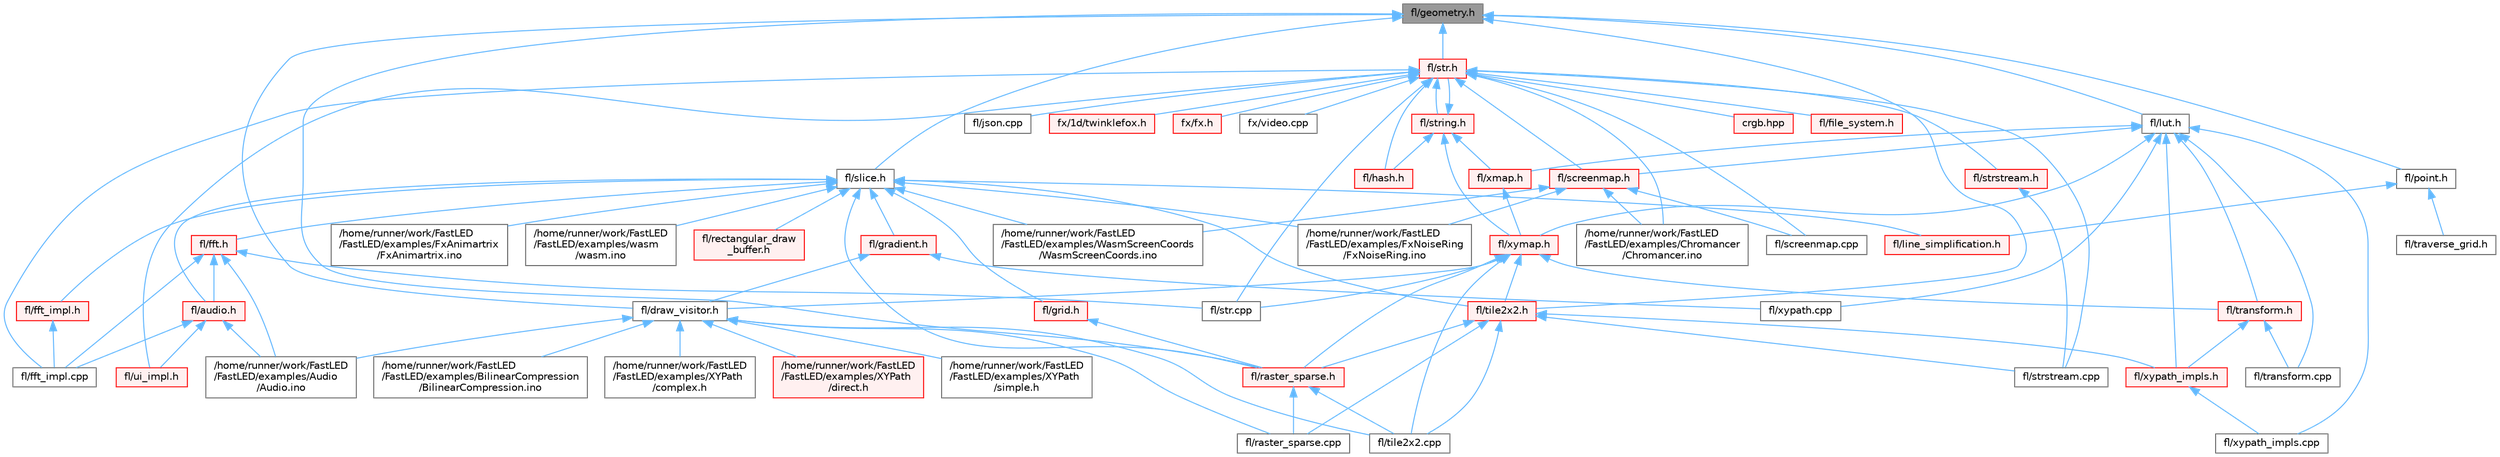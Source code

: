 digraph "fl/geometry.h"
{
 // INTERACTIVE_SVG=YES
 // LATEX_PDF_SIZE
  bgcolor="transparent";
  edge [fontname=Helvetica,fontsize=10,labelfontname=Helvetica,labelfontsize=10];
  node [fontname=Helvetica,fontsize=10,shape=box,height=0.2,width=0.4];
  Node1 [id="Node000001",label="fl/geometry.h",height=0.2,width=0.4,color="gray40", fillcolor="grey60", style="filled", fontcolor="black",tooltip=" "];
  Node1 -> Node2 [id="edge1_Node000001_Node000002",dir="back",color="steelblue1",style="solid",tooltip=" "];
  Node2 [id="Node000002",label="fl/draw_visitor.h",height=0.2,width=0.4,color="grey40", fillcolor="white", style="filled",URL="$d0/d4f/draw__visitor_8h.html",tooltip=" "];
  Node2 -> Node3 [id="edge2_Node000002_Node000003",dir="back",color="steelblue1",style="solid",tooltip=" "];
  Node3 [id="Node000003",label="/home/runner/work/FastLED\l/FastLED/examples/Audio\l/Audio.ino",height=0.2,width=0.4,color="grey40", fillcolor="white", style="filled",URL="$dc/d5d/_audio_8ino.html",tooltip=" "];
  Node2 -> Node4 [id="edge3_Node000002_Node000004",dir="back",color="steelblue1",style="solid",tooltip=" "];
  Node4 [id="Node000004",label="/home/runner/work/FastLED\l/FastLED/examples/BilinearCompression\l/BilinearCompression.ino",height=0.2,width=0.4,color="grey40", fillcolor="white", style="filled",URL="$da/d05/_bilinear_compression_8ino.html",tooltip=" "];
  Node2 -> Node5 [id="edge4_Node000002_Node000005",dir="back",color="steelblue1",style="solid",tooltip=" "];
  Node5 [id="Node000005",label="/home/runner/work/FastLED\l/FastLED/examples/XYPath\l/complex.h",height=0.2,width=0.4,color="grey40", fillcolor="white", style="filled",URL="$d7/d3b/complex_8h.html",tooltip=" "];
  Node2 -> Node6 [id="edge5_Node000002_Node000006",dir="back",color="steelblue1",style="solid",tooltip=" "];
  Node6 [id="Node000006",label="/home/runner/work/FastLED\l/FastLED/examples/XYPath\l/direct.h",height=0.2,width=0.4,color="red", fillcolor="#FFF0F0", style="filled",URL="$d6/daf/direct_8h.html",tooltip=" "];
  Node2 -> Node8 [id="edge6_Node000002_Node000008",dir="back",color="steelblue1",style="solid",tooltip=" "];
  Node8 [id="Node000008",label="/home/runner/work/FastLED\l/FastLED/examples/XYPath\l/simple.h",height=0.2,width=0.4,color="grey40", fillcolor="white", style="filled",URL="$d8/d14/simple_8h.html",tooltip=" "];
  Node2 -> Node9 [id="edge7_Node000002_Node000009",dir="back",color="steelblue1",style="solid",tooltip=" "];
  Node9 [id="Node000009",label="fl/raster_sparse.cpp",height=0.2,width=0.4,color="grey40", fillcolor="white", style="filled",URL="$d7/d58/raster__sparse_8cpp.html",tooltip=" "];
  Node2 -> Node10 [id="edge8_Node000002_Node000010",dir="back",color="steelblue1",style="solid",tooltip=" "];
  Node10 [id="Node000010",label="fl/tile2x2.cpp",height=0.2,width=0.4,color="grey40", fillcolor="white", style="filled",URL="$db/d15/tile2x2_8cpp.html",tooltip=" "];
  Node1 -> Node11 [id="edge9_Node000001_Node000011",dir="back",color="steelblue1",style="solid",tooltip=" "];
  Node11 [id="Node000011",label="fl/lut.h",height=0.2,width=0.4,color="grey40", fillcolor="white", style="filled",URL="$db/d54/lut_8h.html",tooltip=" "];
  Node11 -> Node12 [id="edge10_Node000011_Node000012",dir="back",color="steelblue1",style="solid",tooltip=" "];
  Node12 [id="Node000012",label="fl/screenmap.h",height=0.2,width=0.4,color="red", fillcolor="#FFF0F0", style="filled",URL="$d7/d97/screenmap_8h.html",tooltip=" "];
  Node12 -> Node13 [id="edge11_Node000012_Node000013",dir="back",color="steelblue1",style="solid",tooltip=" "];
  Node13 [id="Node000013",label="/home/runner/work/FastLED\l/FastLED/examples/Chromancer\l/Chromancer.ino",height=0.2,width=0.4,color="grey40", fillcolor="white", style="filled",URL="$d1/ddb/_chromancer_8ino.html",tooltip=" "];
  Node12 -> Node19 [id="edge12_Node000012_Node000019",dir="back",color="steelblue1",style="solid",tooltip=" "];
  Node19 [id="Node000019",label="/home/runner/work/FastLED\l/FastLED/examples/FxNoiseRing\l/FxNoiseRing.ino",height=0.2,width=0.4,color="grey40", fillcolor="white", style="filled",URL="$d3/dac/_fx_noise_ring_8ino.html",tooltip=" "];
  Node12 -> Node25 [id="edge13_Node000012_Node000025",dir="back",color="steelblue1",style="solid",tooltip=" "];
  Node25 [id="Node000025",label="/home/runner/work/FastLED\l/FastLED/examples/WasmScreenCoords\l/WasmScreenCoords.ino",height=0.2,width=0.4,color="grey40", fillcolor="white", style="filled",URL="$dc/d4d/_wasm_screen_coords_8ino.html",tooltip="Simple test for screen coordinates in the web compiled version of FastLED."];
  Node12 -> Node153 [id="edge14_Node000012_Node000153",dir="back",color="steelblue1",style="solid",tooltip=" "];
  Node153 [id="Node000153",label="fl/screenmap.cpp",height=0.2,width=0.4,color="grey40", fillcolor="white", style="filled",URL="$d9/d6f/screenmap_8cpp.html",tooltip=" "];
  Node11 -> Node155 [id="edge15_Node000011_Node000155",dir="back",color="steelblue1",style="solid",tooltip=" "];
  Node155 [id="Node000155",label="fl/transform.cpp",height=0.2,width=0.4,color="grey40", fillcolor="white", style="filled",URL="$d8/d8c/transform_8cpp.html",tooltip=" "];
  Node11 -> Node156 [id="edge16_Node000011_Node000156",dir="back",color="steelblue1",style="solid",tooltip=" "];
  Node156 [id="Node000156",label="fl/transform.h",height=0.2,width=0.4,color="red", fillcolor="#FFF0F0", style="filled",URL="$d2/d80/transform_8h.html",tooltip=" "];
  Node156 -> Node155 [id="edge17_Node000156_Node000155",dir="back",color="steelblue1",style="solid",tooltip=" "];
  Node156 -> Node164 [id="edge18_Node000156_Node000164",dir="back",color="steelblue1",style="solid",tooltip=" "];
  Node164 [id="Node000164",label="fl/xypath_impls.h",height=0.2,width=0.4,color="red", fillcolor="#FFF0F0", style="filled",URL="$d8/d5f/xypath__impls_8h.html",tooltip=" "];
  Node164 -> Node165 [id="edge19_Node000164_Node000165",dir="back",color="steelblue1",style="solid",tooltip=" "];
  Node165 [id="Node000165",label="fl/xypath_impls.cpp",height=0.2,width=0.4,color="grey40", fillcolor="white", style="filled",URL="$d4/db1/xypath__impls_8cpp.html",tooltip=" "];
  Node11 -> Node167 [id="edge20_Node000011_Node000167",dir="back",color="steelblue1",style="solid",tooltip=" "];
  Node167 [id="Node000167",label="fl/xmap.h",height=0.2,width=0.4,color="red", fillcolor="#FFF0F0", style="filled",URL="$dd/dcc/xmap_8h.html",tooltip=" "];
  Node167 -> Node169 [id="edge21_Node000167_Node000169",dir="back",color="steelblue1",style="solid",tooltip=" "];
  Node169 [id="Node000169",label="fl/xymap.h",height=0.2,width=0.4,color="red", fillcolor="#FFF0F0", style="filled",URL="$da/d61/xymap_8h.html",tooltip=" "];
  Node169 -> Node2 [id="edge22_Node000169_Node000002",dir="back",color="steelblue1",style="solid",tooltip=" "];
  Node169 -> Node182 [id="edge23_Node000169_Node000182",dir="back",color="steelblue1",style="solid",tooltip=" "];
  Node182 [id="Node000182",label="fl/raster_sparse.h",height=0.2,width=0.4,color="red", fillcolor="#FFF0F0", style="filled",URL="$d4/df9/raster__sparse_8h.html",tooltip=" "];
  Node182 -> Node9 [id="edge24_Node000182_Node000009",dir="back",color="steelblue1",style="solid",tooltip=" "];
  Node182 -> Node10 [id="edge25_Node000182_Node000010",dir="back",color="steelblue1",style="solid",tooltip=" "];
  Node169 -> Node184 [id="edge26_Node000169_Node000184",dir="back",color="steelblue1",style="solid",tooltip=" "];
  Node184 [id="Node000184",label="fl/str.cpp",height=0.2,width=0.4,color="grey40", fillcolor="white", style="filled",URL="$d1/d1f/str_8cpp.html",tooltip=" "];
  Node169 -> Node10 [id="edge27_Node000169_Node000010",dir="back",color="steelblue1",style="solid",tooltip=" "];
  Node169 -> Node185 [id="edge28_Node000169_Node000185",dir="back",color="steelblue1",style="solid",tooltip=" "];
  Node185 [id="Node000185",label="fl/tile2x2.h",height=0.2,width=0.4,color="red", fillcolor="#FFF0F0", style="filled",URL="$d2/db4/tile2x2_8h.html",tooltip=" "];
  Node185 -> Node9 [id="edge29_Node000185_Node000009",dir="back",color="steelblue1",style="solid",tooltip=" "];
  Node185 -> Node182 [id="edge30_Node000185_Node000182",dir="back",color="steelblue1",style="solid",tooltip=" "];
  Node185 -> Node186 [id="edge31_Node000185_Node000186",dir="back",color="steelblue1",style="solid",tooltip=" "];
  Node186 [id="Node000186",label="fl/strstream.cpp",height=0.2,width=0.4,color="grey40", fillcolor="white", style="filled",URL="$d3/d80/strstream_8cpp.html",tooltip=" "];
  Node185 -> Node10 [id="edge32_Node000185_Node000010",dir="back",color="steelblue1",style="solid",tooltip=" "];
  Node185 -> Node164 [id="edge33_Node000185_Node000164",dir="back",color="steelblue1",style="solid",tooltip=" "];
  Node169 -> Node156 [id="edge34_Node000169_Node000156",dir="back",color="steelblue1",style="solid",tooltip=" "];
  Node11 -> Node169 [id="edge35_Node000011_Node000169",dir="back",color="steelblue1",style="solid",tooltip=" "];
  Node11 -> Node162 [id="edge36_Node000011_Node000162",dir="back",color="steelblue1",style="solid",tooltip=" "];
  Node162 [id="Node000162",label="fl/xypath.cpp",height=0.2,width=0.4,color="grey40", fillcolor="white", style="filled",URL="$d4/d78/xypath_8cpp.html",tooltip=" "];
  Node11 -> Node165 [id="edge37_Node000011_Node000165",dir="back",color="steelblue1",style="solid",tooltip=" "];
  Node11 -> Node164 [id="edge38_Node000011_Node000164",dir="back",color="steelblue1",style="solid",tooltip=" "];
  Node1 -> Node208 [id="edge39_Node000001_Node000208",dir="back",color="steelblue1",style="solid",tooltip=" "];
  Node208 [id="Node000208",label="fl/point.h",height=0.2,width=0.4,color="grey40", fillcolor="white", style="filled",URL="$d2/d91/point_8h.html",tooltip=" "];
  Node208 -> Node209 [id="edge40_Node000208_Node000209",dir="back",color="steelblue1",style="solid",tooltip=" "];
  Node209 [id="Node000209",label="fl/line_simplification.h",height=0.2,width=0.4,color="red", fillcolor="#FFF0F0", style="filled",URL="$d8/da7/line__simplification_8h.html",tooltip=" "];
  Node208 -> Node211 [id="edge41_Node000208_Node000211",dir="back",color="steelblue1",style="solid",tooltip=" "];
  Node211 [id="Node000211",label="fl/traverse_grid.h",height=0.2,width=0.4,color="grey40", fillcolor="white", style="filled",URL="$d9/d42/traverse__grid_8h.html",tooltip=" "];
  Node1 -> Node182 [id="edge42_Node000001_Node000182",dir="back",color="steelblue1",style="solid",tooltip=" "];
  Node1 -> Node212 [id="edge43_Node000001_Node000212",dir="back",color="steelblue1",style="solid",tooltip=" "];
  Node212 [id="Node000212",label="fl/slice.h",height=0.2,width=0.4,color="grey40", fillcolor="white", style="filled",URL="$d0/d48/slice_8h.html",tooltip=" "];
  Node212 -> Node56 [id="edge44_Node000212_Node000056",dir="back",color="steelblue1",style="solid",tooltip=" "];
  Node56 [id="Node000056",label="/home/runner/work/FastLED\l/FastLED/examples/FxAnimartrix\l/FxAnimartrix.ino",height=0.2,width=0.4,color="grey40", fillcolor="white", style="filled",URL="$dd/d96/_fx_animartrix_8ino.html",tooltip=" "];
  Node212 -> Node19 [id="edge45_Node000212_Node000019",dir="back",color="steelblue1",style="solid",tooltip=" "];
  Node212 -> Node25 [id="edge46_Node000212_Node000025",dir="back",color="steelblue1",style="solid",tooltip=" "];
  Node212 -> Node89 [id="edge47_Node000212_Node000089",dir="back",color="steelblue1",style="solid",tooltip=" "];
  Node89 [id="Node000089",label="/home/runner/work/FastLED\l/FastLED/examples/wasm\l/wasm.ino",height=0.2,width=0.4,color="grey40", fillcolor="white", style="filled",URL="$d7/dd3/wasm_8ino.html",tooltip="Demonstrates an advanced ino file with multiple effects and UI elements."];
  Node212 -> Node213 [id="edge48_Node000212_Node000213",dir="back",color="steelblue1",style="solid",tooltip=" "];
  Node213 [id="Node000213",label="fl/audio.h",height=0.2,width=0.4,color="red", fillcolor="#FFF0F0", style="filled",URL="$da/d09/audio_8h.html",tooltip=" "];
  Node213 -> Node3 [id="edge49_Node000213_Node000003",dir="back",color="steelblue1",style="solid",tooltip=" "];
  Node213 -> Node106 [id="edge50_Node000213_Node000106",dir="back",color="steelblue1",style="solid",tooltip=" "];
  Node106 [id="Node000106",label="fl/fft_impl.cpp",height=0.2,width=0.4,color="grey40", fillcolor="white", style="filled",URL="$d1/dff/fft__impl_8cpp.html",tooltip=" "];
  Node213 -> Node215 [id="edge51_Node000213_Node000215",dir="back",color="steelblue1",style="solid",tooltip=" "];
  Node215 [id="Node000215",label="fl/ui_impl.h",height=0.2,width=0.4,color="red", fillcolor="#FFF0F0", style="filled",URL="$d6/dc0/ui__impl_8h.html",tooltip=" "];
  Node212 -> Node216 [id="edge52_Node000212_Node000216",dir="back",color="steelblue1",style="solid",tooltip=" "];
  Node216 [id="Node000216",label="fl/fft.h",height=0.2,width=0.4,color="red", fillcolor="#FFF0F0", style="filled",URL="$d7/d76/fft_8h.html",tooltip=" "];
  Node216 -> Node3 [id="edge53_Node000216_Node000003",dir="back",color="steelblue1",style="solid",tooltip=" "];
  Node216 -> Node213 [id="edge54_Node000216_Node000213",dir="back",color="steelblue1",style="solid",tooltip=" "];
  Node216 -> Node106 [id="edge55_Node000216_Node000106",dir="back",color="steelblue1",style="solid",tooltip=" "];
  Node216 -> Node184 [id="edge56_Node000216_Node000184",dir="back",color="steelblue1",style="solid",tooltip=" "];
  Node212 -> Node218 [id="edge57_Node000212_Node000218",dir="back",color="steelblue1",style="solid",tooltip=" "];
  Node218 [id="Node000218",label="fl/fft_impl.h",height=0.2,width=0.4,color="red", fillcolor="#FFF0F0", style="filled",URL="$df/d73/fft__impl_8h.html",tooltip=" "];
  Node218 -> Node106 [id="edge58_Node000218_Node000106",dir="back",color="steelblue1",style="solid",tooltip=" "];
  Node212 -> Node177 [id="edge59_Node000212_Node000177",dir="back",color="steelblue1",style="solid",tooltip=" "];
  Node177 [id="Node000177",label="fl/gradient.h",height=0.2,width=0.4,color="red", fillcolor="#FFF0F0", style="filled",URL="$db/dfe/gradient_8h.html",tooltip=" "];
  Node177 -> Node2 [id="edge60_Node000177_Node000002",dir="back",color="steelblue1",style="solid",tooltip=" "];
  Node177 -> Node162 [id="edge61_Node000177_Node000162",dir="back",color="steelblue1",style="solid",tooltip=" "];
  Node212 -> Node219 [id="edge62_Node000212_Node000219",dir="back",color="steelblue1",style="solid",tooltip=" "];
  Node219 [id="Node000219",label="fl/grid.h",height=0.2,width=0.4,color="red", fillcolor="#FFF0F0", style="filled",URL="$da/d15/grid_8h.html",tooltip=" "];
  Node219 -> Node182 [id="edge63_Node000219_Node000182",dir="back",color="steelblue1",style="solid",tooltip=" "];
  Node212 -> Node209 [id="edge64_Node000212_Node000209",dir="back",color="steelblue1",style="solid",tooltip=" "];
  Node212 -> Node182 [id="edge65_Node000212_Node000182",dir="back",color="steelblue1",style="solid",tooltip=" "];
  Node212 -> Node220 [id="edge66_Node000212_Node000220",dir="back",color="steelblue1",style="solid",tooltip=" "];
  Node220 [id="Node000220",label="fl/rectangular_draw\l_buffer.h",height=0.2,width=0.4,color="red", fillcolor="#FFF0F0", style="filled",URL="$d9/df3/rectangular__draw__buffer_8h.html",tooltip=" "];
  Node212 -> Node185 [id="edge67_Node000212_Node000185",dir="back",color="steelblue1",style="solid",tooltip=" "];
  Node1 -> Node222 [id="edge68_Node000001_Node000222",dir="back",color="steelblue1",style="solid",tooltip=" "];
  Node222 [id="Node000222",label="fl/str.h",height=0.2,width=0.4,color="red", fillcolor="#FFF0F0", style="filled",URL="$d1/d93/str_8h.html",tooltip=" "];
  Node222 -> Node13 [id="edge69_Node000222_Node000013",dir="back",color="steelblue1",style="solid",tooltip=" "];
  Node222 -> Node125 [id="edge70_Node000222_Node000125",dir="back",color="steelblue1",style="solid",tooltip=" "];
  Node125 [id="Node000125",label="crgb.hpp",height=0.2,width=0.4,color="red", fillcolor="#FFF0F0", style="filled",URL="$d0/d4b/crgb_8hpp.html",tooltip="Defines utility functions for the red, green, and blue (RGB) pixel struct."];
  Node222 -> Node106 [id="edge71_Node000222_Node000106",dir="back",color="steelblue1",style="solid",tooltip=" "];
  Node222 -> Node207 [id="edge72_Node000222_Node000207",dir="back",color="steelblue1",style="solid",tooltip=" "];
  Node207 [id="Node000207",label="fl/file_system.h",height=0.2,width=0.4,color="red", fillcolor="#FFF0F0", style="filled",URL="$d6/d8d/file__system_8h.html",tooltip=" "];
  Node222 -> Node223 [id="edge73_Node000222_Node000223",dir="back",color="steelblue1",style="solid",tooltip=" "];
  Node223 [id="Node000223",label="fl/hash.h",height=0.2,width=0.4,color="red", fillcolor="#FFF0F0", style="filled",URL="$db/dfb/hash_8h.html",tooltip=" "];
  Node222 -> Node227 [id="edge74_Node000222_Node000227",dir="back",color="steelblue1",style="solid",tooltip=" "];
  Node227 [id="Node000227",label="fl/json.cpp",height=0.2,width=0.4,color="grey40", fillcolor="white", style="filled",URL="$dd/d55/json_8cpp.html",tooltip=" "];
  Node222 -> Node153 [id="edge75_Node000222_Node000153",dir="back",color="steelblue1",style="solid",tooltip=" "];
  Node222 -> Node12 [id="edge76_Node000222_Node000012",dir="back",color="steelblue1",style="solid",tooltip=" "];
  Node222 -> Node184 [id="edge77_Node000222_Node000184",dir="back",color="steelblue1",style="solid",tooltip=" "];
  Node222 -> Node228 [id="edge78_Node000222_Node000228",dir="back",color="steelblue1",style="solid",tooltip=" "];
  Node228 [id="Node000228",label="fl/string.h",height=0.2,width=0.4,color="red", fillcolor="#FFF0F0", style="filled",URL="$da/d66/string_8h.html",tooltip=" "];
  Node228 -> Node223 [id="edge79_Node000228_Node000223",dir="back",color="steelblue1",style="solid",tooltip=" "];
  Node228 -> Node222 [id="edge80_Node000228_Node000222",dir="back",color="steelblue1",style="solid",tooltip=" "];
  Node228 -> Node167 [id="edge81_Node000228_Node000167",dir="back",color="steelblue1",style="solid",tooltip=" "];
  Node228 -> Node169 [id="edge82_Node000228_Node000169",dir="back",color="steelblue1",style="solid",tooltip=" "];
  Node222 -> Node186 [id="edge83_Node000222_Node000186",dir="back",color="steelblue1",style="solid",tooltip=" "];
  Node222 -> Node253 [id="edge84_Node000222_Node000253",dir="back",color="steelblue1",style="solid",tooltip=" "];
  Node253 [id="Node000253",label="fl/strstream.h",height=0.2,width=0.4,color="red", fillcolor="#FFF0F0", style="filled",URL="$d8/d00/strstream_8h.html",tooltip=" "];
  Node253 -> Node186 [id="edge85_Node000253_Node000186",dir="back",color="steelblue1",style="solid",tooltip=" "];
  Node222 -> Node215 [id="edge86_Node000222_Node000215",dir="back",color="steelblue1",style="solid",tooltip=" "];
  Node222 -> Node114 [id="edge87_Node000222_Node000114",dir="back",color="steelblue1",style="solid",tooltip=" "];
  Node114 [id="Node000114",label="fx/1d/twinklefox.h",height=0.2,width=0.4,color="red", fillcolor="#FFF0F0", style="filled",URL="$d1/df6/twinklefox_8h.html",tooltip=" "];
  Node222 -> Node261 [id="edge88_Node000222_Node000261",dir="back",color="steelblue1",style="solid",tooltip=" "];
  Node261 [id="Node000261",label="fx/fx.h",height=0.2,width=0.4,color="red", fillcolor="#FFF0F0", style="filled",URL="$df/d44/src_2fx_2fx_8h.html",tooltip=" "];
  Node222 -> Node197 [id="edge89_Node000222_Node000197",dir="back",color="steelblue1",style="solid",tooltip=" "];
  Node197 [id="Node000197",label="fx/video.cpp",height=0.2,width=0.4,color="grey40", fillcolor="white", style="filled",URL="$d0/d05/video_8cpp.html",tooltip=" "];
  Node1 -> Node185 [id="edge90_Node000001_Node000185",dir="back",color="steelblue1",style="solid",tooltip=" "];
}

